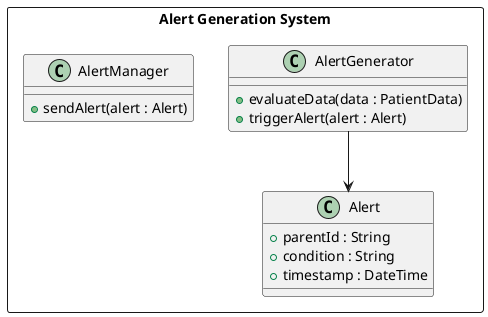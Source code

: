 @startuml

rectangle "Alert Generation System" as AGS {
    class "AlertGenerator" as AG {
        +evaluateData(data : PatientData)
        +triggerAlert(alert : Alert)
    }

    AG --> A

    class "Alert" as A {
        +parentId : String
        +condition : String
        +timestamp : DateTime
    }

    class "AlertManager" as AM {
        +sendAlert(alert : Alert)
    }
}

@enduml